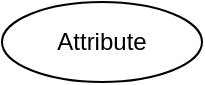 <mxfile>
    <diagram id="3jahPiNZXXF06_La-Bbs" name="Page-1">
        <mxGraphModel dx="1150" dy="802" grid="1" gridSize="10" guides="1" tooltips="1" connect="1" arrows="1" fold="1" page="1" pageScale="1" pageWidth="850" pageHeight="1100" math="0" shadow="0">
            <root>
                <mxCell id="0"/>
                <mxCell id="1" parent="0"/>
                <mxCell id="2" value="Attribute" style="ellipse;whiteSpace=wrap;html=1;align=center;" vertex="1" parent="1">
                    <mxGeometry x="450" y="260" width="100" height="40" as="geometry"/>
                </mxCell>
            </root>
        </mxGraphModel>
    </diagram>
</mxfile>